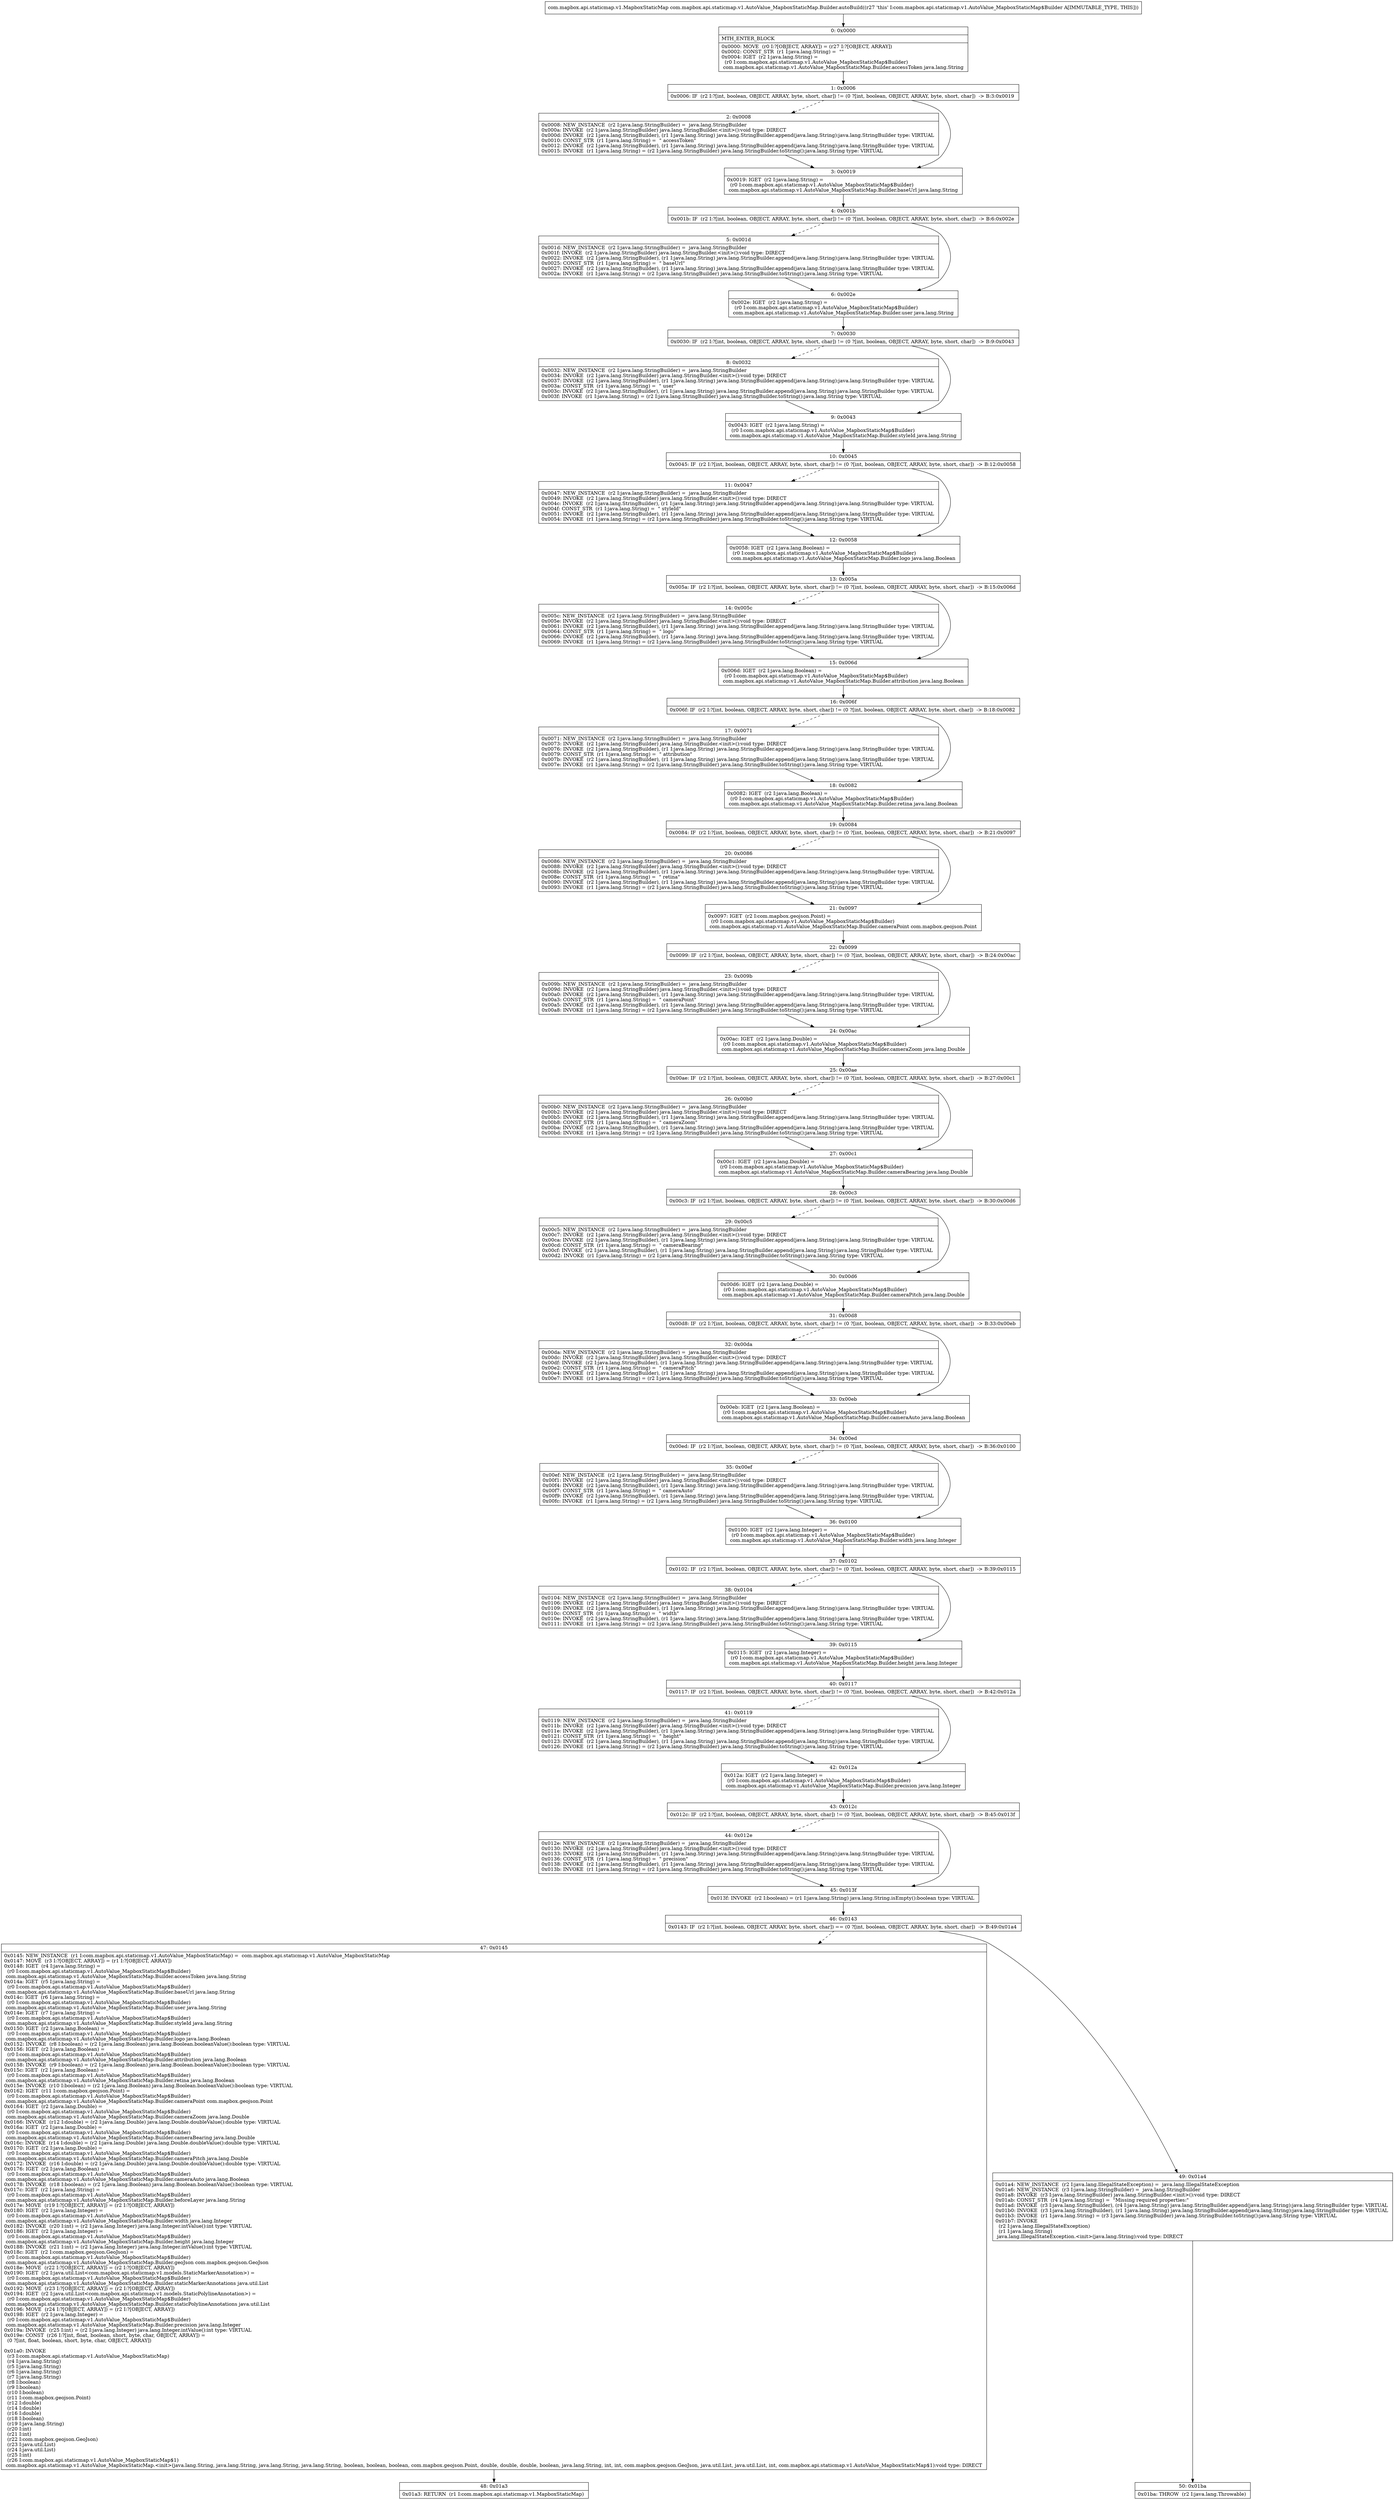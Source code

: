 digraph "CFG forcom.mapbox.api.staticmap.v1.AutoValue_MapboxStaticMap.Builder.autoBuild()Lcom\/mapbox\/api\/staticmap\/v1\/MapboxStaticMap;" {
Node_0 [shape=record,label="{0\:\ 0x0000|MTH_ENTER_BLOCK\l|0x0000: MOVE  (r0 I:?[OBJECT, ARRAY]) = (r27 I:?[OBJECT, ARRAY]) \l0x0002: CONST_STR  (r1 I:java.lang.String) =  \"\" \l0x0004: IGET  (r2 I:java.lang.String) = \l  (r0 I:com.mapbox.api.staticmap.v1.AutoValue_MapboxStaticMap$Builder)\l com.mapbox.api.staticmap.v1.AutoValue_MapboxStaticMap.Builder.accessToken java.lang.String \l}"];
Node_1 [shape=record,label="{1\:\ 0x0006|0x0006: IF  (r2 I:?[int, boolean, OBJECT, ARRAY, byte, short, char]) != (0 ?[int, boolean, OBJECT, ARRAY, byte, short, char])  \-\> B:3:0x0019 \l}"];
Node_2 [shape=record,label="{2\:\ 0x0008|0x0008: NEW_INSTANCE  (r2 I:java.lang.StringBuilder) =  java.lang.StringBuilder \l0x000a: INVOKE  (r2 I:java.lang.StringBuilder) java.lang.StringBuilder.\<init\>():void type: DIRECT \l0x000d: INVOKE  (r2 I:java.lang.StringBuilder), (r1 I:java.lang.String) java.lang.StringBuilder.append(java.lang.String):java.lang.StringBuilder type: VIRTUAL \l0x0010: CONST_STR  (r1 I:java.lang.String) =  \" accessToken\" \l0x0012: INVOKE  (r2 I:java.lang.StringBuilder), (r1 I:java.lang.String) java.lang.StringBuilder.append(java.lang.String):java.lang.StringBuilder type: VIRTUAL \l0x0015: INVOKE  (r1 I:java.lang.String) = (r2 I:java.lang.StringBuilder) java.lang.StringBuilder.toString():java.lang.String type: VIRTUAL \l}"];
Node_3 [shape=record,label="{3\:\ 0x0019|0x0019: IGET  (r2 I:java.lang.String) = \l  (r0 I:com.mapbox.api.staticmap.v1.AutoValue_MapboxStaticMap$Builder)\l com.mapbox.api.staticmap.v1.AutoValue_MapboxStaticMap.Builder.baseUrl java.lang.String \l}"];
Node_4 [shape=record,label="{4\:\ 0x001b|0x001b: IF  (r2 I:?[int, boolean, OBJECT, ARRAY, byte, short, char]) != (0 ?[int, boolean, OBJECT, ARRAY, byte, short, char])  \-\> B:6:0x002e \l}"];
Node_5 [shape=record,label="{5\:\ 0x001d|0x001d: NEW_INSTANCE  (r2 I:java.lang.StringBuilder) =  java.lang.StringBuilder \l0x001f: INVOKE  (r2 I:java.lang.StringBuilder) java.lang.StringBuilder.\<init\>():void type: DIRECT \l0x0022: INVOKE  (r2 I:java.lang.StringBuilder), (r1 I:java.lang.String) java.lang.StringBuilder.append(java.lang.String):java.lang.StringBuilder type: VIRTUAL \l0x0025: CONST_STR  (r1 I:java.lang.String) =  \" baseUrl\" \l0x0027: INVOKE  (r2 I:java.lang.StringBuilder), (r1 I:java.lang.String) java.lang.StringBuilder.append(java.lang.String):java.lang.StringBuilder type: VIRTUAL \l0x002a: INVOKE  (r1 I:java.lang.String) = (r2 I:java.lang.StringBuilder) java.lang.StringBuilder.toString():java.lang.String type: VIRTUAL \l}"];
Node_6 [shape=record,label="{6\:\ 0x002e|0x002e: IGET  (r2 I:java.lang.String) = \l  (r0 I:com.mapbox.api.staticmap.v1.AutoValue_MapboxStaticMap$Builder)\l com.mapbox.api.staticmap.v1.AutoValue_MapboxStaticMap.Builder.user java.lang.String \l}"];
Node_7 [shape=record,label="{7\:\ 0x0030|0x0030: IF  (r2 I:?[int, boolean, OBJECT, ARRAY, byte, short, char]) != (0 ?[int, boolean, OBJECT, ARRAY, byte, short, char])  \-\> B:9:0x0043 \l}"];
Node_8 [shape=record,label="{8\:\ 0x0032|0x0032: NEW_INSTANCE  (r2 I:java.lang.StringBuilder) =  java.lang.StringBuilder \l0x0034: INVOKE  (r2 I:java.lang.StringBuilder) java.lang.StringBuilder.\<init\>():void type: DIRECT \l0x0037: INVOKE  (r2 I:java.lang.StringBuilder), (r1 I:java.lang.String) java.lang.StringBuilder.append(java.lang.String):java.lang.StringBuilder type: VIRTUAL \l0x003a: CONST_STR  (r1 I:java.lang.String) =  \" user\" \l0x003c: INVOKE  (r2 I:java.lang.StringBuilder), (r1 I:java.lang.String) java.lang.StringBuilder.append(java.lang.String):java.lang.StringBuilder type: VIRTUAL \l0x003f: INVOKE  (r1 I:java.lang.String) = (r2 I:java.lang.StringBuilder) java.lang.StringBuilder.toString():java.lang.String type: VIRTUAL \l}"];
Node_9 [shape=record,label="{9\:\ 0x0043|0x0043: IGET  (r2 I:java.lang.String) = \l  (r0 I:com.mapbox.api.staticmap.v1.AutoValue_MapboxStaticMap$Builder)\l com.mapbox.api.staticmap.v1.AutoValue_MapboxStaticMap.Builder.styleId java.lang.String \l}"];
Node_10 [shape=record,label="{10\:\ 0x0045|0x0045: IF  (r2 I:?[int, boolean, OBJECT, ARRAY, byte, short, char]) != (0 ?[int, boolean, OBJECT, ARRAY, byte, short, char])  \-\> B:12:0x0058 \l}"];
Node_11 [shape=record,label="{11\:\ 0x0047|0x0047: NEW_INSTANCE  (r2 I:java.lang.StringBuilder) =  java.lang.StringBuilder \l0x0049: INVOKE  (r2 I:java.lang.StringBuilder) java.lang.StringBuilder.\<init\>():void type: DIRECT \l0x004c: INVOKE  (r2 I:java.lang.StringBuilder), (r1 I:java.lang.String) java.lang.StringBuilder.append(java.lang.String):java.lang.StringBuilder type: VIRTUAL \l0x004f: CONST_STR  (r1 I:java.lang.String) =  \" styleId\" \l0x0051: INVOKE  (r2 I:java.lang.StringBuilder), (r1 I:java.lang.String) java.lang.StringBuilder.append(java.lang.String):java.lang.StringBuilder type: VIRTUAL \l0x0054: INVOKE  (r1 I:java.lang.String) = (r2 I:java.lang.StringBuilder) java.lang.StringBuilder.toString():java.lang.String type: VIRTUAL \l}"];
Node_12 [shape=record,label="{12\:\ 0x0058|0x0058: IGET  (r2 I:java.lang.Boolean) = \l  (r0 I:com.mapbox.api.staticmap.v1.AutoValue_MapboxStaticMap$Builder)\l com.mapbox.api.staticmap.v1.AutoValue_MapboxStaticMap.Builder.logo java.lang.Boolean \l}"];
Node_13 [shape=record,label="{13\:\ 0x005a|0x005a: IF  (r2 I:?[int, boolean, OBJECT, ARRAY, byte, short, char]) != (0 ?[int, boolean, OBJECT, ARRAY, byte, short, char])  \-\> B:15:0x006d \l}"];
Node_14 [shape=record,label="{14\:\ 0x005c|0x005c: NEW_INSTANCE  (r2 I:java.lang.StringBuilder) =  java.lang.StringBuilder \l0x005e: INVOKE  (r2 I:java.lang.StringBuilder) java.lang.StringBuilder.\<init\>():void type: DIRECT \l0x0061: INVOKE  (r2 I:java.lang.StringBuilder), (r1 I:java.lang.String) java.lang.StringBuilder.append(java.lang.String):java.lang.StringBuilder type: VIRTUAL \l0x0064: CONST_STR  (r1 I:java.lang.String) =  \" logo\" \l0x0066: INVOKE  (r2 I:java.lang.StringBuilder), (r1 I:java.lang.String) java.lang.StringBuilder.append(java.lang.String):java.lang.StringBuilder type: VIRTUAL \l0x0069: INVOKE  (r1 I:java.lang.String) = (r2 I:java.lang.StringBuilder) java.lang.StringBuilder.toString():java.lang.String type: VIRTUAL \l}"];
Node_15 [shape=record,label="{15\:\ 0x006d|0x006d: IGET  (r2 I:java.lang.Boolean) = \l  (r0 I:com.mapbox.api.staticmap.v1.AutoValue_MapboxStaticMap$Builder)\l com.mapbox.api.staticmap.v1.AutoValue_MapboxStaticMap.Builder.attribution java.lang.Boolean \l}"];
Node_16 [shape=record,label="{16\:\ 0x006f|0x006f: IF  (r2 I:?[int, boolean, OBJECT, ARRAY, byte, short, char]) != (0 ?[int, boolean, OBJECT, ARRAY, byte, short, char])  \-\> B:18:0x0082 \l}"];
Node_17 [shape=record,label="{17\:\ 0x0071|0x0071: NEW_INSTANCE  (r2 I:java.lang.StringBuilder) =  java.lang.StringBuilder \l0x0073: INVOKE  (r2 I:java.lang.StringBuilder) java.lang.StringBuilder.\<init\>():void type: DIRECT \l0x0076: INVOKE  (r2 I:java.lang.StringBuilder), (r1 I:java.lang.String) java.lang.StringBuilder.append(java.lang.String):java.lang.StringBuilder type: VIRTUAL \l0x0079: CONST_STR  (r1 I:java.lang.String) =  \" attribution\" \l0x007b: INVOKE  (r2 I:java.lang.StringBuilder), (r1 I:java.lang.String) java.lang.StringBuilder.append(java.lang.String):java.lang.StringBuilder type: VIRTUAL \l0x007e: INVOKE  (r1 I:java.lang.String) = (r2 I:java.lang.StringBuilder) java.lang.StringBuilder.toString():java.lang.String type: VIRTUAL \l}"];
Node_18 [shape=record,label="{18\:\ 0x0082|0x0082: IGET  (r2 I:java.lang.Boolean) = \l  (r0 I:com.mapbox.api.staticmap.v1.AutoValue_MapboxStaticMap$Builder)\l com.mapbox.api.staticmap.v1.AutoValue_MapboxStaticMap.Builder.retina java.lang.Boolean \l}"];
Node_19 [shape=record,label="{19\:\ 0x0084|0x0084: IF  (r2 I:?[int, boolean, OBJECT, ARRAY, byte, short, char]) != (0 ?[int, boolean, OBJECT, ARRAY, byte, short, char])  \-\> B:21:0x0097 \l}"];
Node_20 [shape=record,label="{20\:\ 0x0086|0x0086: NEW_INSTANCE  (r2 I:java.lang.StringBuilder) =  java.lang.StringBuilder \l0x0088: INVOKE  (r2 I:java.lang.StringBuilder) java.lang.StringBuilder.\<init\>():void type: DIRECT \l0x008b: INVOKE  (r2 I:java.lang.StringBuilder), (r1 I:java.lang.String) java.lang.StringBuilder.append(java.lang.String):java.lang.StringBuilder type: VIRTUAL \l0x008e: CONST_STR  (r1 I:java.lang.String) =  \" retina\" \l0x0090: INVOKE  (r2 I:java.lang.StringBuilder), (r1 I:java.lang.String) java.lang.StringBuilder.append(java.lang.String):java.lang.StringBuilder type: VIRTUAL \l0x0093: INVOKE  (r1 I:java.lang.String) = (r2 I:java.lang.StringBuilder) java.lang.StringBuilder.toString():java.lang.String type: VIRTUAL \l}"];
Node_21 [shape=record,label="{21\:\ 0x0097|0x0097: IGET  (r2 I:com.mapbox.geojson.Point) = \l  (r0 I:com.mapbox.api.staticmap.v1.AutoValue_MapboxStaticMap$Builder)\l com.mapbox.api.staticmap.v1.AutoValue_MapboxStaticMap.Builder.cameraPoint com.mapbox.geojson.Point \l}"];
Node_22 [shape=record,label="{22\:\ 0x0099|0x0099: IF  (r2 I:?[int, boolean, OBJECT, ARRAY, byte, short, char]) != (0 ?[int, boolean, OBJECT, ARRAY, byte, short, char])  \-\> B:24:0x00ac \l}"];
Node_23 [shape=record,label="{23\:\ 0x009b|0x009b: NEW_INSTANCE  (r2 I:java.lang.StringBuilder) =  java.lang.StringBuilder \l0x009d: INVOKE  (r2 I:java.lang.StringBuilder) java.lang.StringBuilder.\<init\>():void type: DIRECT \l0x00a0: INVOKE  (r2 I:java.lang.StringBuilder), (r1 I:java.lang.String) java.lang.StringBuilder.append(java.lang.String):java.lang.StringBuilder type: VIRTUAL \l0x00a3: CONST_STR  (r1 I:java.lang.String) =  \" cameraPoint\" \l0x00a5: INVOKE  (r2 I:java.lang.StringBuilder), (r1 I:java.lang.String) java.lang.StringBuilder.append(java.lang.String):java.lang.StringBuilder type: VIRTUAL \l0x00a8: INVOKE  (r1 I:java.lang.String) = (r2 I:java.lang.StringBuilder) java.lang.StringBuilder.toString():java.lang.String type: VIRTUAL \l}"];
Node_24 [shape=record,label="{24\:\ 0x00ac|0x00ac: IGET  (r2 I:java.lang.Double) = \l  (r0 I:com.mapbox.api.staticmap.v1.AutoValue_MapboxStaticMap$Builder)\l com.mapbox.api.staticmap.v1.AutoValue_MapboxStaticMap.Builder.cameraZoom java.lang.Double \l}"];
Node_25 [shape=record,label="{25\:\ 0x00ae|0x00ae: IF  (r2 I:?[int, boolean, OBJECT, ARRAY, byte, short, char]) != (0 ?[int, boolean, OBJECT, ARRAY, byte, short, char])  \-\> B:27:0x00c1 \l}"];
Node_26 [shape=record,label="{26\:\ 0x00b0|0x00b0: NEW_INSTANCE  (r2 I:java.lang.StringBuilder) =  java.lang.StringBuilder \l0x00b2: INVOKE  (r2 I:java.lang.StringBuilder) java.lang.StringBuilder.\<init\>():void type: DIRECT \l0x00b5: INVOKE  (r2 I:java.lang.StringBuilder), (r1 I:java.lang.String) java.lang.StringBuilder.append(java.lang.String):java.lang.StringBuilder type: VIRTUAL \l0x00b8: CONST_STR  (r1 I:java.lang.String) =  \" cameraZoom\" \l0x00ba: INVOKE  (r2 I:java.lang.StringBuilder), (r1 I:java.lang.String) java.lang.StringBuilder.append(java.lang.String):java.lang.StringBuilder type: VIRTUAL \l0x00bd: INVOKE  (r1 I:java.lang.String) = (r2 I:java.lang.StringBuilder) java.lang.StringBuilder.toString():java.lang.String type: VIRTUAL \l}"];
Node_27 [shape=record,label="{27\:\ 0x00c1|0x00c1: IGET  (r2 I:java.lang.Double) = \l  (r0 I:com.mapbox.api.staticmap.v1.AutoValue_MapboxStaticMap$Builder)\l com.mapbox.api.staticmap.v1.AutoValue_MapboxStaticMap.Builder.cameraBearing java.lang.Double \l}"];
Node_28 [shape=record,label="{28\:\ 0x00c3|0x00c3: IF  (r2 I:?[int, boolean, OBJECT, ARRAY, byte, short, char]) != (0 ?[int, boolean, OBJECT, ARRAY, byte, short, char])  \-\> B:30:0x00d6 \l}"];
Node_29 [shape=record,label="{29\:\ 0x00c5|0x00c5: NEW_INSTANCE  (r2 I:java.lang.StringBuilder) =  java.lang.StringBuilder \l0x00c7: INVOKE  (r2 I:java.lang.StringBuilder) java.lang.StringBuilder.\<init\>():void type: DIRECT \l0x00ca: INVOKE  (r2 I:java.lang.StringBuilder), (r1 I:java.lang.String) java.lang.StringBuilder.append(java.lang.String):java.lang.StringBuilder type: VIRTUAL \l0x00cd: CONST_STR  (r1 I:java.lang.String) =  \" cameraBearing\" \l0x00cf: INVOKE  (r2 I:java.lang.StringBuilder), (r1 I:java.lang.String) java.lang.StringBuilder.append(java.lang.String):java.lang.StringBuilder type: VIRTUAL \l0x00d2: INVOKE  (r1 I:java.lang.String) = (r2 I:java.lang.StringBuilder) java.lang.StringBuilder.toString():java.lang.String type: VIRTUAL \l}"];
Node_30 [shape=record,label="{30\:\ 0x00d6|0x00d6: IGET  (r2 I:java.lang.Double) = \l  (r0 I:com.mapbox.api.staticmap.v1.AutoValue_MapboxStaticMap$Builder)\l com.mapbox.api.staticmap.v1.AutoValue_MapboxStaticMap.Builder.cameraPitch java.lang.Double \l}"];
Node_31 [shape=record,label="{31\:\ 0x00d8|0x00d8: IF  (r2 I:?[int, boolean, OBJECT, ARRAY, byte, short, char]) != (0 ?[int, boolean, OBJECT, ARRAY, byte, short, char])  \-\> B:33:0x00eb \l}"];
Node_32 [shape=record,label="{32\:\ 0x00da|0x00da: NEW_INSTANCE  (r2 I:java.lang.StringBuilder) =  java.lang.StringBuilder \l0x00dc: INVOKE  (r2 I:java.lang.StringBuilder) java.lang.StringBuilder.\<init\>():void type: DIRECT \l0x00df: INVOKE  (r2 I:java.lang.StringBuilder), (r1 I:java.lang.String) java.lang.StringBuilder.append(java.lang.String):java.lang.StringBuilder type: VIRTUAL \l0x00e2: CONST_STR  (r1 I:java.lang.String) =  \" cameraPitch\" \l0x00e4: INVOKE  (r2 I:java.lang.StringBuilder), (r1 I:java.lang.String) java.lang.StringBuilder.append(java.lang.String):java.lang.StringBuilder type: VIRTUAL \l0x00e7: INVOKE  (r1 I:java.lang.String) = (r2 I:java.lang.StringBuilder) java.lang.StringBuilder.toString():java.lang.String type: VIRTUAL \l}"];
Node_33 [shape=record,label="{33\:\ 0x00eb|0x00eb: IGET  (r2 I:java.lang.Boolean) = \l  (r0 I:com.mapbox.api.staticmap.v1.AutoValue_MapboxStaticMap$Builder)\l com.mapbox.api.staticmap.v1.AutoValue_MapboxStaticMap.Builder.cameraAuto java.lang.Boolean \l}"];
Node_34 [shape=record,label="{34\:\ 0x00ed|0x00ed: IF  (r2 I:?[int, boolean, OBJECT, ARRAY, byte, short, char]) != (0 ?[int, boolean, OBJECT, ARRAY, byte, short, char])  \-\> B:36:0x0100 \l}"];
Node_35 [shape=record,label="{35\:\ 0x00ef|0x00ef: NEW_INSTANCE  (r2 I:java.lang.StringBuilder) =  java.lang.StringBuilder \l0x00f1: INVOKE  (r2 I:java.lang.StringBuilder) java.lang.StringBuilder.\<init\>():void type: DIRECT \l0x00f4: INVOKE  (r2 I:java.lang.StringBuilder), (r1 I:java.lang.String) java.lang.StringBuilder.append(java.lang.String):java.lang.StringBuilder type: VIRTUAL \l0x00f7: CONST_STR  (r1 I:java.lang.String) =  \" cameraAuto\" \l0x00f9: INVOKE  (r2 I:java.lang.StringBuilder), (r1 I:java.lang.String) java.lang.StringBuilder.append(java.lang.String):java.lang.StringBuilder type: VIRTUAL \l0x00fc: INVOKE  (r1 I:java.lang.String) = (r2 I:java.lang.StringBuilder) java.lang.StringBuilder.toString():java.lang.String type: VIRTUAL \l}"];
Node_36 [shape=record,label="{36\:\ 0x0100|0x0100: IGET  (r2 I:java.lang.Integer) = \l  (r0 I:com.mapbox.api.staticmap.v1.AutoValue_MapboxStaticMap$Builder)\l com.mapbox.api.staticmap.v1.AutoValue_MapboxStaticMap.Builder.width java.lang.Integer \l}"];
Node_37 [shape=record,label="{37\:\ 0x0102|0x0102: IF  (r2 I:?[int, boolean, OBJECT, ARRAY, byte, short, char]) != (0 ?[int, boolean, OBJECT, ARRAY, byte, short, char])  \-\> B:39:0x0115 \l}"];
Node_38 [shape=record,label="{38\:\ 0x0104|0x0104: NEW_INSTANCE  (r2 I:java.lang.StringBuilder) =  java.lang.StringBuilder \l0x0106: INVOKE  (r2 I:java.lang.StringBuilder) java.lang.StringBuilder.\<init\>():void type: DIRECT \l0x0109: INVOKE  (r2 I:java.lang.StringBuilder), (r1 I:java.lang.String) java.lang.StringBuilder.append(java.lang.String):java.lang.StringBuilder type: VIRTUAL \l0x010c: CONST_STR  (r1 I:java.lang.String) =  \" width\" \l0x010e: INVOKE  (r2 I:java.lang.StringBuilder), (r1 I:java.lang.String) java.lang.StringBuilder.append(java.lang.String):java.lang.StringBuilder type: VIRTUAL \l0x0111: INVOKE  (r1 I:java.lang.String) = (r2 I:java.lang.StringBuilder) java.lang.StringBuilder.toString():java.lang.String type: VIRTUAL \l}"];
Node_39 [shape=record,label="{39\:\ 0x0115|0x0115: IGET  (r2 I:java.lang.Integer) = \l  (r0 I:com.mapbox.api.staticmap.v1.AutoValue_MapboxStaticMap$Builder)\l com.mapbox.api.staticmap.v1.AutoValue_MapboxStaticMap.Builder.height java.lang.Integer \l}"];
Node_40 [shape=record,label="{40\:\ 0x0117|0x0117: IF  (r2 I:?[int, boolean, OBJECT, ARRAY, byte, short, char]) != (0 ?[int, boolean, OBJECT, ARRAY, byte, short, char])  \-\> B:42:0x012a \l}"];
Node_41 [shape=record,label="{41\:\ 0x0119|0x0119: NEW_INSTANCE  (r2 I:java.lang.StringBuilder) =  java.lang.StringBuilder \l0x011b: INVOKE  (r2 I:java.lang.StringBuilder) java.lang.StringBuilder.\<init\>():void type: DIRECT \l0x011e: INVOKE  (r2 I:java.lang.StringBuilder), (r1 I:java.lang.String) java.lang.StringBuilder.append(java.lang.String):java.lang.StringBuilder type: VIRTUAL \l0x0121: CONST_STR  (r1 I:java.lang.String) =  \" height\" \l0x0123: INVOKE  (r2 I:java.lang.StringBuilder), (r1 I:java.lang.String) java.lang.StringBuilder.append(java.lang.String):java.lang.StringBuilder type: VIRTUAL \l0x0126: INVOKE  (r1 I:java.lang.String) = (r2 I:java.lang.StringBuilder) java.lang.StringBuilder.toString():java.lang.String type: VIRTUAL \l}"];
Node_42 [shape=record,label="{42\:\ 0x012a|0x012a: IGET  (r2 I:java.lang.Integer) = \l  (r0 I:com.mapbox.api.staticmap.v1.AutoValue_MapboxStaticMap$Builder)\l com.mapbox.api.staticmap.v1.AutoValue_MapboxStaticMap.Builder.precision java.lang.Integer \l}"];
Node_43 [shape=record,label="{43\:\ 0x012c|0x012c: IF  (r2 I:?[int, boolean, OBJECT, ARRAY, byte, short, char]) != (0 ?[int, boolean, OBJECT, ARRAY, byte, short, char])  \-\> B:45:0x013f \l}"];
Node_44 [shape=record,label="{44\:\ 0x012e|0x012e: NEW_INSTANCE  (r2 I:java.lang.StringBuilder) =  java.lang.StringBuilder \l0x0130: INVOKE  (r2 I:java.lang.StringBuilder) java.lang.StringBuilder.\<init\>():void type: DIRECT \l0x0133: INVOKE  (r2 I:java.lang.StringBuilder), (r1 I:java.lang.String) java.lang.StringBuilder.append(java.lang.String):java.lang.StringBuilder type: VIRTUAL \l0x0136: CONST_STR  (r1 I:java.lang.String) =  \" precision\" \l0x0138: INVOKE  (r2 I:java.lang.StringBuilder), (r1 I:java.lang.String) java.lang.StringBuilder.append(java.lang.String):java.lang.StringBuilder type: VIRTUAL \l0x013b: INVOKE  (r1 I:java.lang.String) = (r2 I:java.lang.StringBuilder) java.lang.StringBuilder.toString():java.lang.String type: VIRTUAL \l}"];
Node_45 [shape=record,label="{45\:\ 0x013f|0x013f: INVOKE  (r2 I:boolean) = (r1 I:java.lang.String) java.lang.String.isEmpty():boolean type: VIRTUAL \l}"];
Node_46 [shape=record,label="{46\:\ 0x0143|0x0143: IF  (r2 I:?[int, boolean, OBJECT, ARRAY, byte, short, char]) == (0 ?[int, boolean, OBJECT, ARRAY, byte, short, char])  \-\> B:49:0x01a4 \l}"];
Node_47 [shape=record,label="{47\:\ 0x0145|0x0145: NEW_INSTANCE  (r1 I:com.mapbox.api.staticmap.v1.AutoValue_MapboxStaticMap) =  com.mapbox.api.staticmap.v1.AutoValue_MapboxStaticMap \l0x0147: MOVE  (r3 I:?[OBJECT, ARRAY]) = (r1 I:?[OBJECT, ARRAY]) \l0x0148: IGET  (r4 I:java.lang.String) = \l  (r0 I:com.mapbox.api.staticmap.v1.AutoValue_MapboxStaticMap$Builder)\l com.mapbox.api.staticmap.v1.AutoValue_MapboxStaticMap.Builder.accessToken java.lang.String \l0x014a: IGET  (r5 I:java.lang.String) = \l  (r0 I:com.mapbox.api.staticmap.v1.AutoValue_MapboxStaticMap$Builder)\l com.mapbox.api.staticmap.v1.AutoValue_MapboxStaticMap.Builder.baseUrl java.lang.String \l0x014c: IGET  (r6 I:java.lang.String) = \l  (r0 I:com.mapbox.api.staticmap.v1.AutoValue_MapboxStaticMap$Builder)\l com.mapbox.api.staticmap.v1.AutoValue_MapboxStaticMap.Builder.user java.lang.String \l0x014e: IGET  (r7 I:java.lang.String) = \l  (r0 I:com.mapbox.api.staticmap.v1.AutoValue_MapboxStaticMap$Builder)\l com.mapbox.api.staticmap.v1.AutoValue_MapboxStaticMap.Builder.styleId java.lang.String \l0x0150: IGET  (r2 I:java.lang.Boolean) = \l  (r0 I:com.mapbox.api.staticmap.v1.AutoValue_MapboxStaticMap$Builder)\l com.mapbox.api.staticmap.v1.AutoValue_MapboxStaticMap.Builder.logo java.lang.Boolean \l0x0152: INVOKE  (r8 I:boolean) = (r2 I:java.lang.Boolean) java.lang.Boolean.booleanValue():boolean type: VIRTUAL \l0x0156: IGET  (r2 I:java.lang.Boolean) = \l  (r0 I:com.mapbox.api.staticmap.v1.AutoValue_MapboxStaticMap$Builder)\l com.mapbox.api.staticmap.v1.AutoValue_MapboxStaticMap.Builder.attribution java.lang.Boolean \l0x0158: INVOKE  (r9 I:boolean) = (r2 I:java.lang.Boolean) java.lang.Boolean.booleanValue():boolean type: VIRTUAL \l0x015c: IGET  (r2 I:java.lang.Boolean) = \l  (r0 I:com.mapbox.api.staticmap.v1.AutoValue_MapboxStaticMap$Builder)\l com.mapbox.api.staticmap.v1.AutoValue_MapboxStaticMap.Builder.retina java.lang.Boolean \l0x015e: INVOKE  (r10 I:boolean) = (r2 I:java.lang.Boolean) java.lang.Boolean.booleanValue():boolean type: VIRTUAL \l0x0162: IGET  (r11 I:com.mapbox.geojson.Point) = \l  (r0 I:com.mapbox.api.staticmap.v1.AutoValue_MapboxStaticMap$Builder)\l com.mapbox.api.staticmap.v1.AutoValue_MapboxStaticMap.Builder.cameraPoint com.mapbox.geojson.Point \l0x0164: IGET  (r2 I:java.lang.Double) = \l  (r0 I:com.mapbox.api.staticmap.v1.AutoValue_MapboxStaticMap$Builder)\l com.mapbox.api.staticmap.v1.AutoValue_MapboxStaticMap.Builder.cameraZoom java.lang.Double \l0x0166: INVOKE  (r12 I:double) = (r2 I:java.lang.Double) java.lang.Double.doubleValue():double type: VIRTUAL \l0x016a: IGET  (r2 I:java.lang.Double) = \l  (r0 I:com.mapbox.api.staticmap.v1.AutoValue_MapboxStaticMap$Builder)\l com.mapbox.api.staticmap.v1.AutoValue_MapboxStaticMap.Builder.cameraBearing java.lang.Double \l0x016c: INVOKE  (r14 I:double) = (r2 I:java.lang.Double) java.lang.Double.doubleValue():double type: VIRTUAL \l0x0170: IGET  (r2 I:java.lang.Double) = \l  (r0 I:com.mapbox.api.staticmap.v1.AutoValue_MapboxStaticMap$Builder)\l com.mapbox.api.staticmap.v1.AutoValue_MapboxStaticMap.Builder.cameraPitch java.lang.Double \l0x0172: INVOKE  (r16 I:double) = (r2 I:java.lang.Double) java.lang.Double.doubleValue():double type: VIRTUAL \l0x0176: IGET  (r2 I:java.lang.Boolean) = \l  (r0 I:com.mapbox.api.staticmap.v1.AutoValue_MapboxStaticMap$Builder)\l com.mapbox.api.staticmap.v1.AutoValue_MapboxStaticMap.Builder.cameraAuto java.lang.Boolean \l0x0178: INVOKE  (r18 I:boolean) = (r2 I:java.lang.Boolean) java.lang.Boolean.booleanValue():boolean type: VIRTUAL \l0x017c: IGET  (r2 I:java.lang.String) = \l  (r0 I:com.mapbox.api.staticmap.v1.AutoValue_MapboxStaticMap$Builder)\l com.mapbox.api.staticmap.v1.AutoValue_MapboxStaticMap.Builder.beforeLayer java.lang.String \l0x017e: MOVE  (r19 I:?[OBJECT, ARRAY]) = (r2 I:?[OBJECT, ARRAY]) \l0x0180: IGET  (r2 I:java.lang.Integer) = \l  (r0 I:com.mapbox.api.staticmap.v1.AutoValue_MapboxStaticMap$Builder)\l com.mapbox.api.staticmap.v1.AutoValue_MapboxStaticMap.Builder.width java.lang.Integer \l0x0182: INVOKE  (r20 I:int) = (r2 I:java.lang.Integer) java.lang.Integer.intValue():int type: VIRTUAL \l0x0186: IGET  (r2 I:java.lang.Integer) = \l  (r0 I:com.mapbox.api.staticmap.v1.AutoValue_MapboxStaticMap$Builder)\l com.mapbox.api.staticmap.v1.AutoValue_MapboxStaticMap.Builder.height java.lang.Integer \l0x0188: INVOKE  (r21 I:int) = (r2 I:java.lang.Integer) java.lang.Integer.intValue():int type: VIRTUAL \l0x018c: IGET  (r2 I:com.mapbox.geojson.GeoJson) = \l  (r0 I:com.mapbox.api.staticmap.v1.AutoValue_MapboxStaticMap$Builder)\l com.mapbox.api.staticmap.v1.AutoValue_MapboxStaticMap.Builder.geoJson com.mapbox.geojson.GeoJson \l0x018e: MOVE  (r22 I:?[OBJECT, ARRAY]) = (r2 I:?[OBJECT, ARRAY]) \l0x0190: IGET  (r2 I:java.util.List\<com.mapbox.api.staticmap.v1.models.StaticMarkerAnnotation\>) = \l  (r0 I:com.mapbox.api.staticmap.v1.AutoValue_MapboxStaticMap$Builder)\l com.mapbox.api.staticmap.v1.AutoValue_MapboxStaticMap.Builder.staticMarkerAnnotations java.util.List \l0x0192: MOVE  (r23 I:?[OBJECT, ARRAY]) = (r2 I:?[OBJECT, ARRAY]) \l0x0194: IGET  (r2 I:java.util.List\<com.mapbox.api.staticmap.v1.models.StaticPolylineAnnotation\>) = \l  (r0 I:com.mapbox.api.staticmap.v1.AutoValue_MapboxStaticMap$Builder)\l com.mapbox.api.staticmap.v1.AutoValue_MapboxStaticMap.Builder.staticPolylineAnnotations java.util.List \l0x0196: MOVE  (r24 I:?[OBJECT, ARRAY]) = (r2 I:?[OBJECT, ARRAY]) \l0x0198: IGET  (r2 I:java.lang.Integer) = \l  (r0 I:com.mapbox.api.staticmap.v1.AutoValue_MapboxStaticMap$Builder)\l com.mapbox.api.staticmap.v1.AutoValue_MapboxStaticMap.Builder.precision java.lang.Integer \l0x019a: INVOKE  (r25 I:int) = (r2 I:java.lang.Integer) java.lang.Integer.intValue():int type: VIRTUAL \l0x019e: CONST  (r26 I:?[int, float, boolean, short, byte, char, OBJECT, ARRAY]) = \l  (0 ?[int, float, boolean, short, byte, char, OBJECT, ARRAY])\l \l0x01a0: INVOKE  \l  (r3 I:com.mapbox.api.staticmap.v1.AutoValue_MapboxStaticMap)\l  (r4 I:java.lang.String)\l  (r5 I:java.lang.String)\l  (r6 I:java.lang.String)\l  (r7 I:java.lang.String)\l  (r8 I:boolean)\l  (r9 I:boolean)\l  (r10 I:boolean)\l  (r11 I:com.mapbox.geojson.Point)\l  (r12 I:double)\l  (r14 I:double)\l  (r16 I:double)\l  (r18 I:boolean)\l  (r19 I:java.lang.String)\l  (r20 I:int)\l  (r21 I:int)\l  (r22 I:com.mapbox.geojson.GeoJson)\l  (r23 I:java.util.List)\l  (r24 I:java.util.List)\l  (r25 I:int)\l  (r26 I:com.mapbox.api.staticmap.v1.AutoValue_MapboxStaticMap$1)\l com.mapbox.api.staticmap.v1.AutoValue_MapboxStaticMap.\<init\>(java.lang.String, java.lang.String, java.lang.String, java.lang.String, boolean, boolean, boolean, com.mapbox.geojson.Point, double, double, double, boolean, java.lang.String, int, int, com.mapbox.geojson.GeoJson, java.util.List, java.util.List, int, com.mapbox.api.staticmap.v1.AutoValue_MapboxStaticMap$1):void type: DIRECT \l}"];
Node_48 [shape=record,label="{48\:\ 0x01a3|0x01a3: RETURN  (r1 I:com.mapbox.api.staticmap.v1.MapboxStaticMap) \l}"];
Node_49 [shape=record,label="{49\:\ 0x01a4|0x01a4: NEW_INSTANCE  (r2 I:java.lang.IllegalStateException) =  java.lang.IllegalStateException \l0x01a6: NEW_INSTANCE  (r3 I:java.lang.StringBuilder) =  java.lang.StringBuilder \l0x01a8: INVOKE  (r3 I:java.lang.StringBuilder) java.lang.StringBuilder.\<init\>():void type: DIRECT \l0x01ab: CONST_STR  (r4 I:java.lang.String) =  \"Missing required properties:\" \l0x01ad: INVOKE  (r3 I:java.lang.StringBuilder), (r4 I:java.lang.String) java.lang.StringBuilder.append(java.lang.String):java.lang.StringBuilder type: VIRTUAL \l0x01b0: INVOKE  (r3 I:java.lang.StringBuilder), (r1 I:java.lang.String) java.lang.StringBuilder.append(java.lang.String):java.lang.StringBuilder type: VIRTUAL \l0x01b3: INVOKE  (r1 I:java.lang.String) = (r3 I:java.lang.StringBuilder) java.lang.StringBuilder.toString():java.lang.String type: VIRTUAL \l0x01b7: INVOKE  \l  (r2 I:java.lang.IllegalStateException)\l  (r1 I:java.lang.String)\l java.lang.IllegalStateException.\<init\>(java.lang.String):void type: DIRECT \l}"];
Node_50 [shape=record,label="{50\:\ 0x01ba|0x01ba: THROW  (r2 I:java.lang.Throwable) \l}"];
MethodNode[shape=record,label="{com.mapbox.api.staticmap.v1.MapboxStaticMap com.mapbox.api.staticmap.v1.AutoValue_MapboxStaticMap.Builder.autoBuild((r27 'this' I:com.mapbox.api.staticmap.v1.AutoValue_MapboxStaticMap$Builder A[IMMUTABLE_TYPE, THIS])) }"];
MethodNode -> Node_0;
Node_0 -> Node_1;
Node_1 -> Node_2[style=dashed];
Node_1 -> Node_3;
Node_2 -> Node_3;
Node_3 -> Node_4;
Node_4 -> Node_5[style=dashed];
Node_4 -> Node_6;
Node_5 -> Node_6;
Node_6 -> Node_7;
Node_7 -> Node_8[style=dashed];
Node_7 -> Node_9;
Node_8 -> Node_9;
Node_9 -> Node_10;
Node_10 -> Node_11[style=dashed];
Node_10 -> Node_12;
Node_11 -> Node_12;
Node_12 -> Node_13;
Node_13 -> Node_14[style=dashed];
Node_13 -> Node_15;
Node_14 -> Node_15;
Node_15 -> Node_16;
Node_16 -> Node_17[style=dashed];
Node_16 -> Node_18;
Node_17 -> Node_18;
Node_18 -> Node_19;
Node_19 -> Node_20[style=dashed];
Node_19 -> Node_21;
Node_20 -> Node_21;
Node_21 -> Node_22;
Node_22 -> Node_23[style=dashed];
Node_22 -> Node_24;
Node_23 -> Node_24;
Node_24 -> Node_25;
Node_25 -> Node_26[style=dashed];
Node_25 -> Node_27;
Node_26 -> Node_27;
Node_27 -> Node_28;
Node_28 -> Node_29[style=dashed];
Node_28 -> Node_30;
Node_29 -> Node_30;
Node_30 -> Node_31;
Node_31 -> Node_32[style=dashed];
Node_31 -> Node_33;
Node_32 -> Node_33;
Node_33 -> Node_34;
Node_34 -> Node_35[style=dashed];
Node_34 -> Node_36;
Node_35 -> Node_36;
Node_36 -> Node_37;
Node_37 -> Node_38[style=dashed];
Node_37 -> Node_39;
Node_38 -> Node_39;
Node_39 -> Node_40;
Node_40 -> Node_41[style=dashed];
Node_40 -> Node_42;
Node_41 -> Node_42;
Node_42 -> Node_43;
Node_43 -> Node_44[style=dashed];
Node_43 -> Node_45;
Node_44 -> Node_45;
Node_45 -> Node_46;
Node_46 -> Node_47[style=dashed];
Node_46 -> Node_49;
Node_47 -> Node_48;
Node_49 -> Node_50;
}

